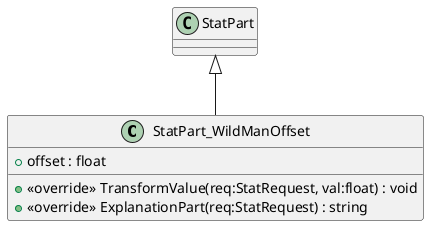 @startuml
class StatPart_WildManOffset {
    + offset : float
    + <<override>> TransformValue(req:StatRequest, val:float) : void
    + <<override>> ExplanationPart(req:StatRequest) : string
}
StatPart <|-- StatPart_WildManOffset
@enduml
